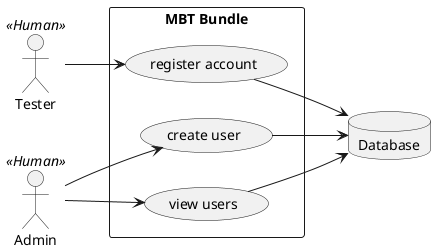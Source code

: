 @startuml

left to right direction
skinparam packageStyle rectangle

actor Tester as tester << Human >>
actor Admin as admin << Human >>
database Database as database

rectangle "MBT Bundle" {
  admin --> (create user)
  tester --> (register account)
  admin --> (view users)
  (create user) --> database
  (register account) --> database
  (view users) --> database
}

@enduml
